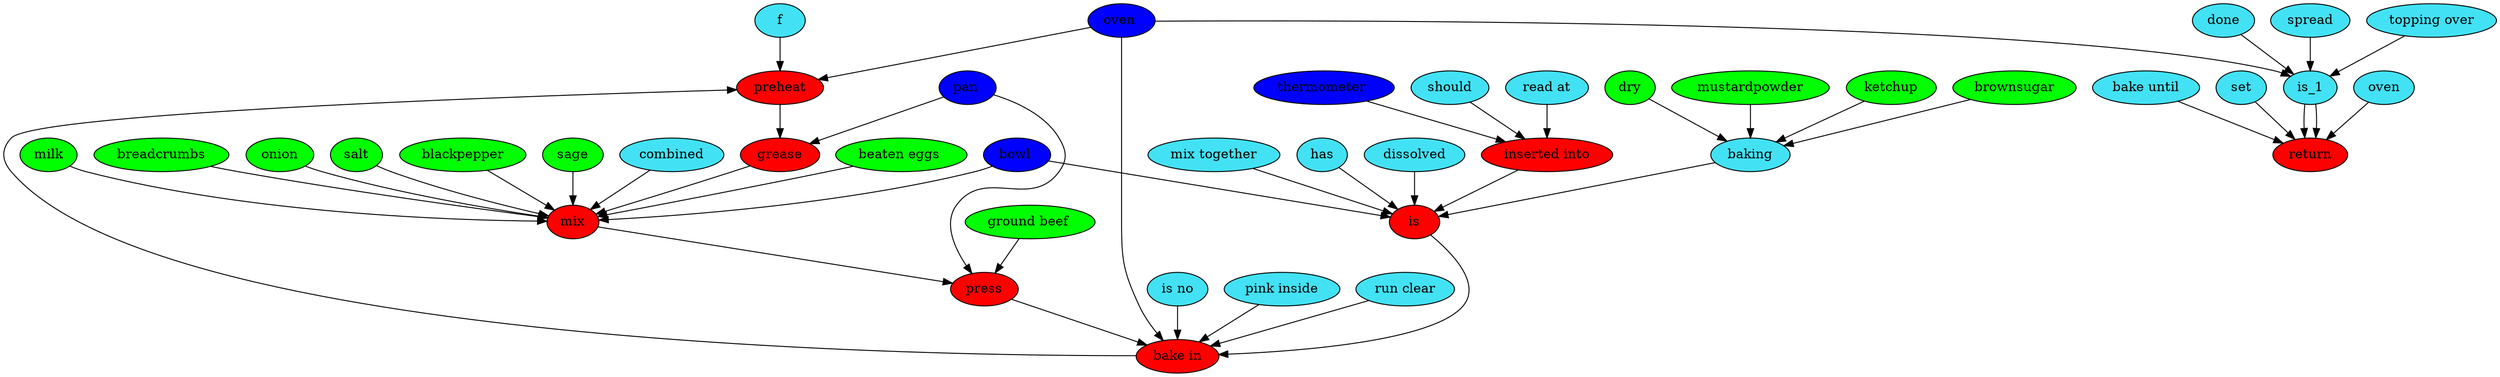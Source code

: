 digraph G {
preheat [style=filled, fillcolor=red];
"oven " [style=filled, fillcolor="#0000ff"];
f [style=filled, fillcolor="#42e2f4"];
"oven " -> preheat;
f -> preheat;
grease [style=filled, fillcolor=red];
"pan " [style=filled, fillcolor="#0000ff"];
"pan " -> grease;
"bowl " [style=filled, fillcolor="#0000ff"];
mix [style=filled, fillcolor=red];
"beaten eggs " [style=filled, fillcolor=green];
milk [style=filled, fillcolor=green];
breadcrumbs [style=filled, fillcolor=green];
onion [style=filled, fillcolor=green];
salt [style=filled, fillcolor=green];
blackpepper [style=filled, fillcolor=green];
sage [style=filled, fillcolor=green];
combined [style=filled, fillcolor="#42e2f4"];
"beaten eggs " -> mix;
milk -> mix;
breadcrumbs -> mix;
onion -> mix;
salt -> mix;
blackpepper -> mix;
sage -> mix;
"bowl " -> mix;
combined -> mix;
"ground beef " [style=filled, fillcolor=green];
press [style=filled, fillcolor=red];
"pan " [style=filled, fillcolor="#0000ff"];
"ground beef " -> press;
"pan " -> press;
"bake in" [style=filled, fillcolor=red];
"oven " [style=filled, fillcolor="#0000ff"];
"is no" [style=filled, fillcolor="#42e2f4"];
"pink inside" [style=filled, fillcolor="#42e2f4"];
"run clear" [style=filled, fillcolor="#42e2f4"];
"oven " -> "bake in";
"is no" -> "bake in";
"pink inside" -> "bake in";
"run clear" -> "bake in";
"thermometer " [style=filled, fillcolor="#0000ff"];
"inserted into" [style=filled, fillcolor=red];
should [style=filled, fillcolor="#42e2f4"];
"read at" [style=filled, fillcolor="#42e2f4"];
"thermometer " -> "inserted into";
should -> "inserted into";
"read at" -> "inserted into";
is [style=filled, fillcolor=red];
baking [style=filled, fillcolor="#42e2f4"];
"mix together" [style=filled, fillcolor="#42e2f4"];
ketchup [style=filled, fillcolor=green];
brownsugar [style=filled, fillcolor=green];
dry [style=filled, fillcolor=green];
mustardpowder [style=filled, fillcolor=green];
"bowl " [style=filled, fillcolor="#0000ff"];
has [style=filled, fillcolor="#42e2f4"];
dissolved [style=filled, fillcolor="#42e2f4"];
"bowl " -> is;
ketchup -> baking;
brownsugar -> baking;
dry -> baking;
mustardpowder -> baking;
baking -> is;
"mix together" -> is;
has -> is;
dissolved -> is;
is_1 [style=filled, fillcolor=red];
done [style=filled, fillcolor="#42e2f4"];
"oven " [style=filled, fillcolor="#0000ff"];
spread [style=filled, fillcolor="#42e2f4"];
"topping over" [style=filled, fillcolor="#42e2f4"];
"oven " -> is_1;
done -> is_1;
spread -> is_1;
"topping over" -> is_1;
return [style=filled, fillcolor=red];
oven [style=filled, fillcolor="#42e2f4"];
"bake until" [style=filled, fillcolor="#42e2f4"];
is_1 [style=filled, fillcolor="#42e2f4"];
set [style=filled, fillcolor="#42e2f4"];
oven -> return;
"bake until" -> return;
is_1 -> return;
set -> return;
preheat -> grease;
grease -> mix;
mix -> press;
press -> "bake in";
"bake in" -> preheat;
"inserted into" -> is;
is -> "bake in";
is_1 -> return;
}
